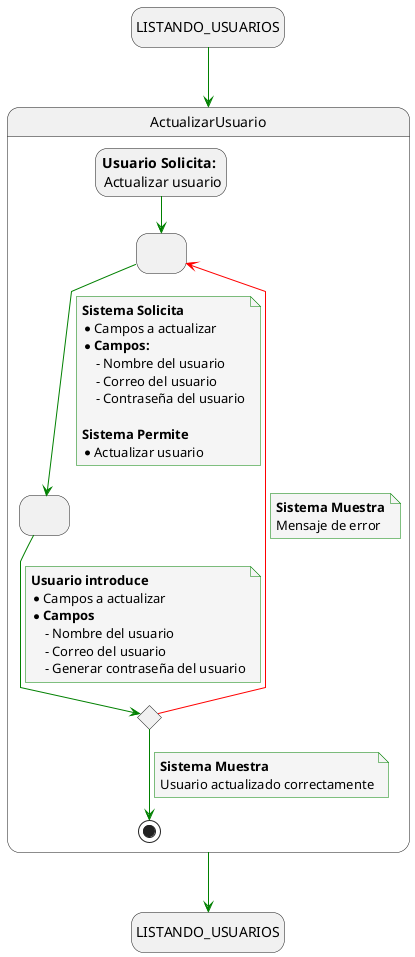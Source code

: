 @startuml actualizar_usuario

skinparam {
  NoteBackgroundColor #whiteSmoke
  ArrowColor #green
  NoteBorderColor #green
  linetype polyline
}

hide empty description

state startState as "LISTANDO_USUARIOS"
state endState as "LISTANDO_USUARIOS"

startState --> ActualizarUsuario
ActualizarUsuario --> endState

state ActualizarUsuario {
    state solicitudActualizarUsuario as " "
    state envioActualizarUsuario as " "
    state revisionActualizarUsuario <<choice>>
    state usuarioSolicita as "<b>Usuario Solicita:</b> \n Actualizar usuario"

    usuarioSolicita --> solicitudActualizarUsuario
    solicitudActualizarUsuario --> envioActualizarUsuario
    note on link
        <b>Sistema Solicita</b>
        * Campos a actualizar
        * <b>Campos:</b>
            - Nombre del usuario
            - Correo del usuario
            - Contraseña del usuario

        <b>Sistema Permite</b>
        * Actualizar usuario
    end note

    envioActualizarUsuario --> revisionActualizarUsuario
    note on link
        <b>Usuario introduce</b>
        * Campos a actualizar
        * <b>Campos</b>
            - Nombre del usuario
            - Correo del usuario
            - Generar contraseña del usuario
    end note

    revisionActualizarUsuario -[#red]-> solicitudActualizarUsuario
    note on link
        <b>Sistema Muestra</b>
        Mensaje de error
    end note

   revisionActualizarUsuario --> [*]
    note on link
        <b>Sistema Muestra</b>
        Usuario actualizado correctamente
    end note

}

@enduml
